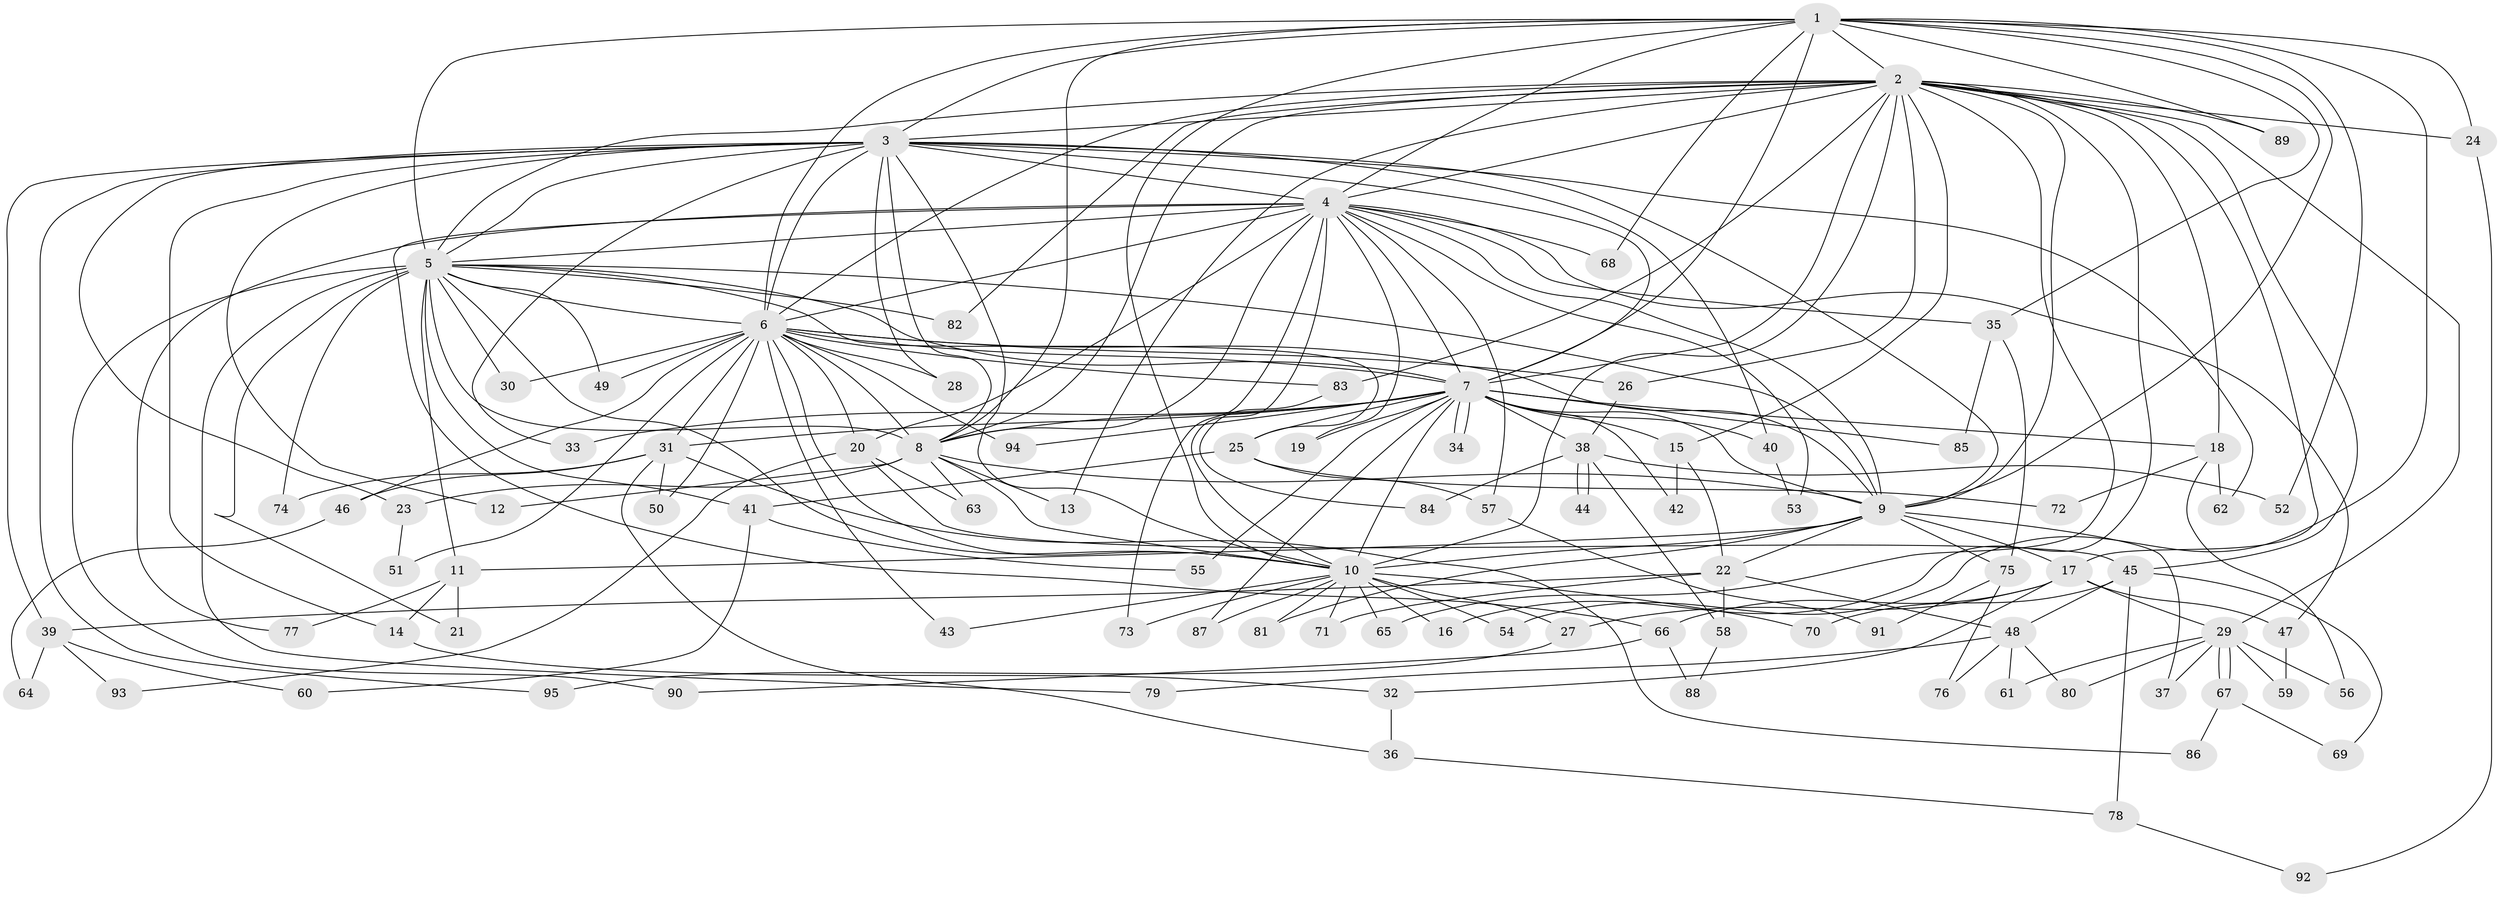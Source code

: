 // coarse degree distribution, {20: 0.017241379310344827, 18: 0.05172413793103448, 2: 0.3103448275862069, 15: 0.017241379310344827, 4: 0.08620689655172414, 1: 0.034482758620689655, 3: 0.2413793103448276, 8: 0.017241379310344827, 7: 0.034482758620689655, 5: 0.06896551724137931, 16: 0.017241379310344827, 6: 0.06896551724137931, 14: 0.017241379310344827, 11: 0.017241379310344827}
// Generated by graph-tools (version 1.1) at 2025/36/03/04/25 23:36:36]
// undirected, 95 vertices, 215 edges
graph export_dot {
  node [color=gray90,style=filled];
  1;
  2;
  3;
  4;
  5;
  6;
  7;
  8;
  9;
  10;
  11;
  12;
  13;
  14;
  15;
  16;
  17;
  18;
  19;
  20;
  21;
  22;
  23;
  24;
  25;
  26;
  27;
  28;
  29;
  30;
  31;
  32;
  33;
  34;
  35;
  36;
  37;
  38;
  39;
  40;
  41;
  42;
  43;
  44;
  45;
  46;
  47;
  48;
  49;
  50;
  51;
  52;
  53;
  54;
  55;
  56;
  57;
  58;
  59;
  60;
  61;
  62;
  63;
  64;
  65;
  66;
  67;
  68;
  69;
  70;
  71;
  72;
  73;
  74;
  75;
  76;
  77;
  78;
  79;
  80;
  81;
  82;
  83;
  84;
  85;
  86;
  87;
  88;
  89;
  90;
  91;
  92;
  93;
  94;
  95;
  1 -- 2;
  1 -- 3;
  1 -- 4;
  1 -- 5;
  1 -- 6;
  1 -- 7;
  1 -- 8;
  1 -- 9;
  1 -- 10;
  1 -- 24;
  1 -- 35;
  1 -- 52;
  1 -- 54;
  1 -- 68;
  1 -- 89;
  2 -- 3;
  2 -- 4;
  2 -- 5;
  2 -- 6;
  2 -- 7;
  2 -- 8;
  2 -- 9;
  2 -- 10;
  2 -- 13;
  2 -- 15;
  2 -- 16;
  2 -- 17;
  2 -- 18;
  2 -- 24;
  2 -- 26;
  2 -- 29;
  2 -- 45;
  2 -- 65;
  2 -- 82;
  2 -- 83;
  2 -- 89;
  3 -- 4;
  3 -- 5;
  3 -- 6;
  3 -- 7;
  3 -- 8;
  3 -- 9;
  3 -- 10;
  3 -- 12;
  3 -- 14;
  3 -- 23;
  3 -- 28;
  3 -- 33;
  3 -- 39;
  3 -- 40;
  3 -- 62;
  3 -- 95;
  4 -- 5;
  4 -- 6;
  4 -- 7;
  4 -- 8;
  4 -- 9;
  4 -- 10;
  4 -- 19;
  4 -- 20;
  4 -- 35;
  4 -- 47;
  4 -- 53;
  4 -- 57;
  4 -- 66;
  4 -- 68;
  4 -- 73;
  4 -- 77;
  5 -- 6;
  5 -- 7;
  5 -- 8;
  5 -- 9;
  5 -- 10;
  5 -- 11;
  5 -- 21;
  5 -- 25;
  5 -- 30;
  5 -- 41;
  5 -- 49;
  5 -- 74;
  5 -- 79;
  5 -- 82;
  5 -- 90;
  6 -- 7;
  6 -- 8;
  6 -- 9;
  6 -- 10;
  6 -- 20;
  6 -- 26;
  6 -- 28;
  6 -- 30;
  6 -- 31;
  6 -- 43;
  6 -- 46;
  6 -- 49;
  6 -- 50;
  6 -- 51;
  6 -- 83;
  6 -- 94;
  7 -- 8;
  7 -- 9;
  7 -- 10;
  7 -- 15;
  7 -- 18;
  7 -- 19;
  7 -- 25;
  7 -- 31;
  7 -- 33;
  7 -- 34;
  7 -- 34;
  7 -- 38;
  7 -- 40;
  7 -- 42;
  7 -- 55;
  7 -- 85;
  7 -- 87;
  7 -- 94;
  8 -- 9;
  8 -- 10;
  8 -- 12;
  8 -- 13;
  8 -- 23;
  8 -- 63;
  9 -- 10;
  9 -- 11;
  9 -- 17;
  9 -- 22;
  9 -- 37;
  9 -- 75;
  9 -- 81;
  10 -- 16;
  10 -- 27;
  10 -- 43;
  10 -- 54;
  10 -- 65;
  10 -- 70;
  10 -- 71;
  10 -- 73;
  10 -- 81;
  10 -- 87;
  11 -- 14;
  11 -- 21;
  11 -- 77;
  14 -- 32;
  15 -- 22;
  15 -- 42;
  17 -- 27;
  17 -- 29;
  17 -- 32;
  17 -- 47;
  17 -- 66;
  18 -- 56;
  18 -- 62;
  18 -- 72;
  20 -- 45;
  20 -- 63;
  20 -- 93;
  22 -- 39;
  22 -- 48;
  22 -- 58;
  22 -- 71;
  23 -- 51;
  24 -- 92;
  25 -- 41;
  25 -- 57;
  25 -- 72;
  26 -- 38;
  27 -- 95;
  29 -- 37;
  29 -- 56;
  29 -- 59;
  29 -- 61;
  29 -- 67;
  29 -- 67;
  29 -- 80;
  31 -- 36;
  31 -- 46;
  31 -- 50;
  31 -- 74;
  31 -- 86;
  32 -- 36;
  35 -- 75;
  35 -- 85;
  36 -- 78;
  38 -- 44;
  38 -- 44;
  38 -- 52;
  38 -- 58;
  38 -- 84;
  39 -- 60;
  39 -- 64;
  39 -- 93;
  40 -- 53;
  41 -- 55;
  41 -- 60;
  45 -- 48;
  45 -- 69;
  45 -- 70;
  45 -- 78;
  46 -- 64;
  47 -- 59;
  48 -- 61;
  48 -- 76;
  48 -- 79;
  48 -- 80;
  57 -- 91;
  58 -- 88;
  66 -- 88;
  66 -- 90;
  67 -- 69;
  67 -- 86;
  75 -- 76;
  75 -- 91;
  78 -- 92;
  83 -- 84;
}
